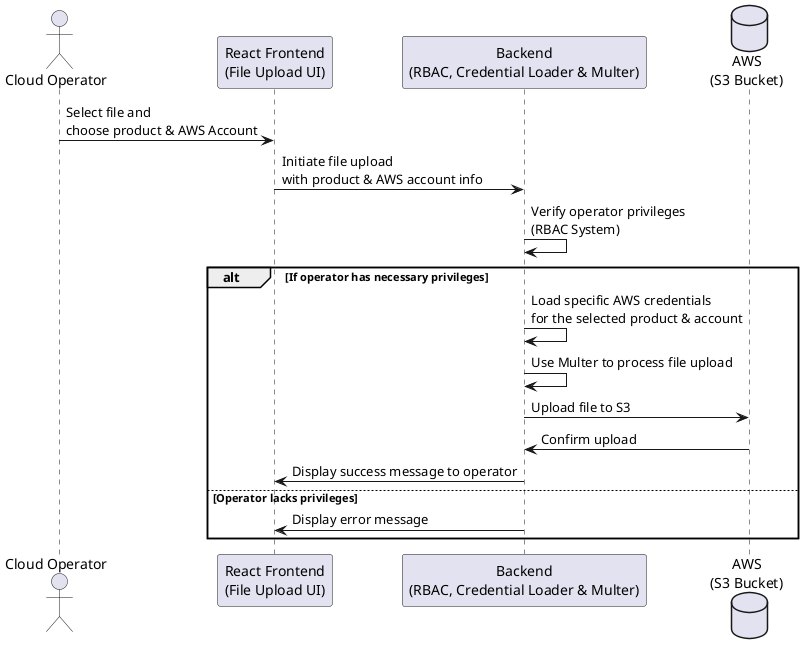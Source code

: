 @startuml
actor "Cloud Operator" as operator
participant "React Frontend\n(File Upload UI)" as frontend
participant "Backend\n(RBAC, Credential Loader & Multer)" as backend
database "AWS\n(S3 Bucket)" as s3

operator -> frontend : Select file and\nchoose product & AWS Account
frontend -> backend : Initiate file upload\nwith product & AWS account info
backend -> backend : Verify operator privileges\n(RBAC System)
alt If operator has necessary privileges
    backend -> backend : Load specific AWS credentials\nfor the selected product & account
    backend -> backend : Use Multer to process file upload
    backend -> s3 : Upload file to S3
    s3 -> backend : Confirm upload
    backend -> frontend : Display success message to operator
else Operator lacks privileges
    backend -> frontend : Display error message
end
@enduml
